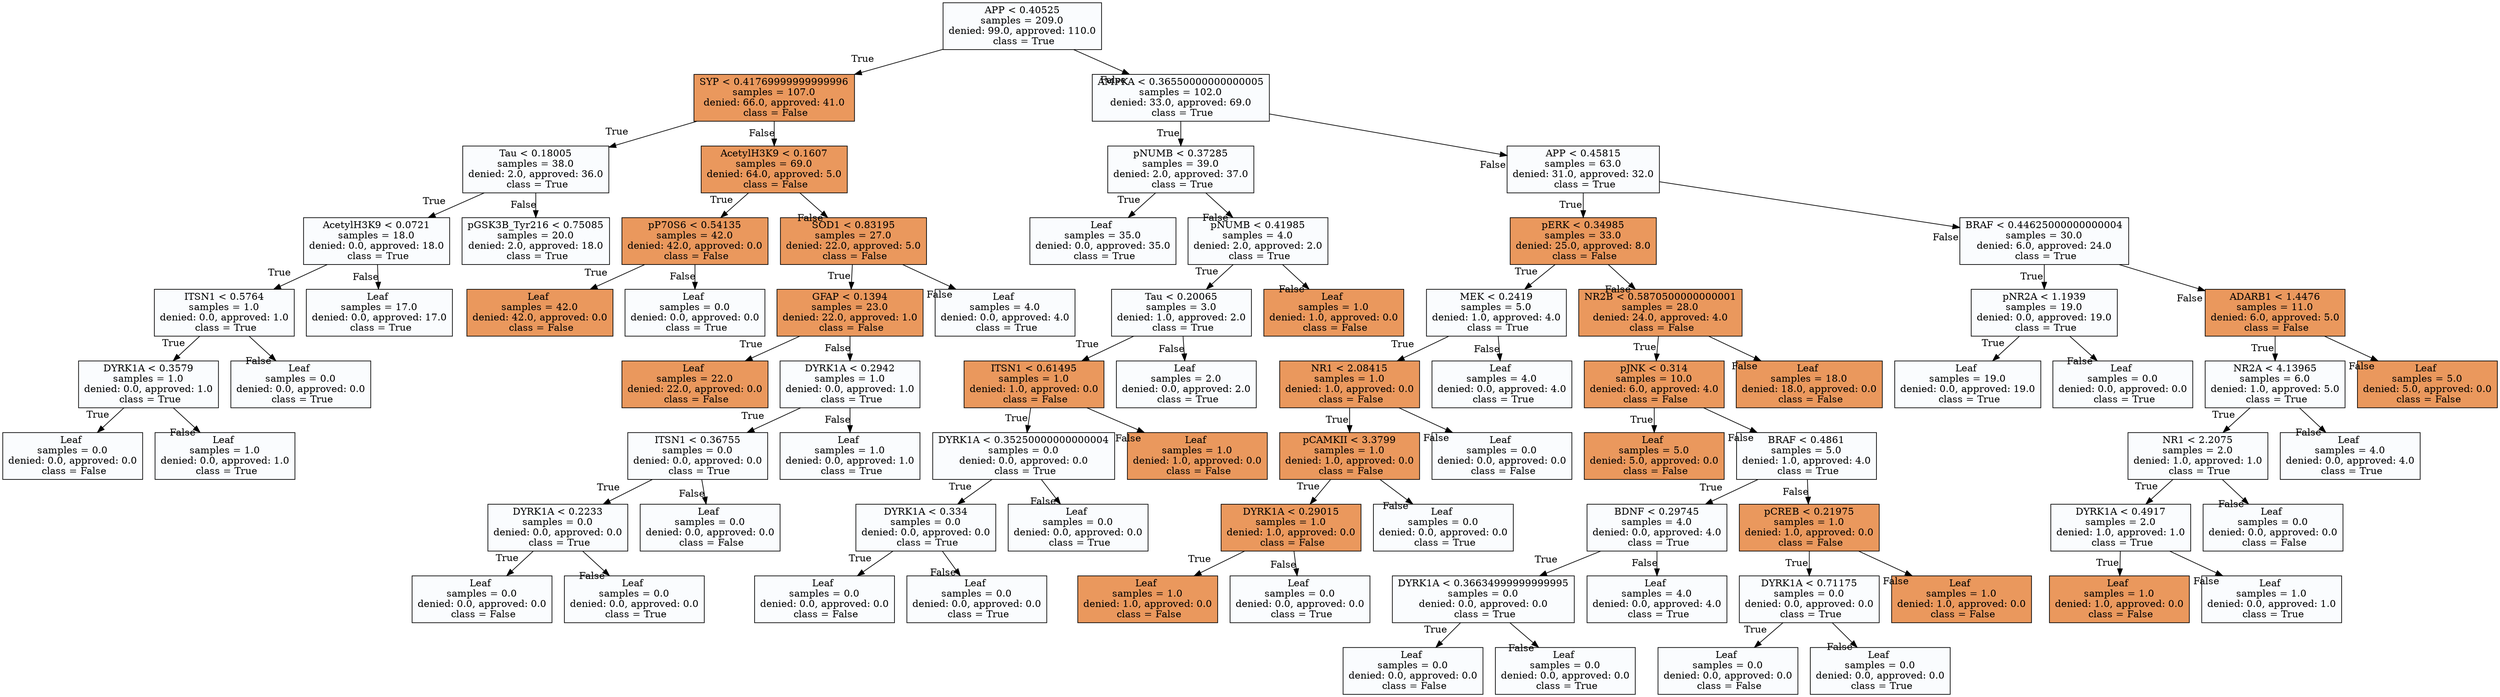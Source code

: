 digraph Tree {
node [shape=box, style="filled", color="black"] ;
1 [label=<APP &lt; 0.40525<br/>samples = 209.0<br/>denied: 99.0, approved: 110.0<br/> class = True>, fillcolor="#399de506"] ;
2 [label=<SYP &lt; 0.41769999999999996<br/>samples = 107.0<br/>denied: 66.0, approved: 41.0<br/> class = False>, fillcolor="#e58139d0"] ;
1 -> 2 [labeldistance=2.5, labelangle=45, headlabel="True"] ;
4 [label=<Tau &lt; 0.18005<br/>samples = 38.0<br/>denied: 2.0, approved: 36.0<br/> class = True>, fillcolor="#399de506"] ;
2 -> 4 [labeldistance=2.5, labelangle=45, headlabel="True"] ;
8 [label=<AcetylH3K9 &lt; 0.0721<br/>samples = 18.0<br/>denied: 0.0, approved: 18.0<br/> class = True>, fillcolor="#399de506"] ;
4 -> 8 [labeldistance=2.5, labelangle=45, headlabel="True"] ;
16 [label=<ITSN1 &lt; 0.5764<br/>samples = 1.0<br/>denied: 0.0, approved: 1.0<br/> class = True>, fillcolor="#399de506"] ;
8 -> 16 [labeldistance=2.5, labelangle=45, headlabel="True"] ;
32 [label=<DYRK1A &lt; 0.3579<br/>samples = 1.0<br/>denied: 0.0, approved: 1.0<br/> class = True>, fillcolor="#399de506"] ;
16 -> 32 [labeldistance=2.5, labelangle=45, headlabel="True"] ;
64 [label=<Leaf <br/>samples = 0.0<br/>denied: 0.0, approved: 0.0<br/> class = False>, fillcolor="#399de506"] ;
32 -> 64 [labeldistance=2.5, labelangle=45, headlabel="True"] ;
65 [label=<Leaf <br/>samples = 1.0<br/>denied: 0.0, approved: 1.0<br/> class = True>, fillcolor="#399de506"] ;
32 -> 65 [labeldistance=2.5, labelangle=45, headlabel="False"] ;
33 [label=<Leaf <br/>samples = 0.0<br/>denied: 0.0, approved: 0.0<br/> class = True>, fillcolor="#399de506"] ;
16 -> 33 [labeldistance=2.5, labelangle=45, headlabel="False"] ;
17 [label=<Leaf <br/>samples = 17.0<br/>denied: 0.0, approved: 17.0<br/> class = True>, fillcolor="#399de506"] ;
8 -> 17 [labeldistance=2.5, labelangle=45, headlabel="False"] ;
9 [label=<pGSK3B_Tyr216 &lt; 0.75085<br/>samples = 20.0<br/>denied: 2.0, approved: 18.0<br/> class = True>, fillcolor="#399de506"] ;
4 -> 9 [labeldistance=2.5, labelangle=45, headlabel="False"] ;
5 [label=<AcetylH3K9 &lt; 0.1607<br/>samples = 69.0<br/>denied: 64.0, approved: 5.0<br/> class = False>, fillcolor="#e58139d0"] ;
2 -> 5 [labeldistance=2.5, labelangle=45, headlabel="False"] ;
10 [label=<pP70S6 &lt; 0.54135<br/>samples = 42.0<br/>denied: 42.0, approved: 0.0<br/> class = False>, fillcolor="#e58139d0"] ;
5 -> 10 [labeldistance=2.5, labelangle=45, headlabel="True"] ;
20 [label=<Leaf <br/>samples = 42.0<br/>denied: 42.0, approved: 0.0<br/> class = False>, fillcolor="#e58139d0"] ;
10 -> 20 [labeldistance=2.5, labelangle=45, headlabel="True"] ;
21 [label=<Leaf <br/>samples = 0.0<br/>denied: 0.0, approved: 0.0<br/> class = True>, fillcolor="#399de506"] ;
10 -> 21 [labeldistance=2.5, labelangle=45, headlabel="False"] ;
11 [label=<SOD1 &lt; 0.83195<br/>samples = 27.0<br/>denied: 22.0, approved: 5.0<br/> class = False>, fillcolor="#e58139d0"] ;
5 -> 11 [labeldistance=2.5, labelangle=45, headlabel="False"] ;
22 [label=<GFAP &lt; 0.1394<br/>samples = 23.0<br/>denied: 22.0, approved: 1.0<br/> class = False>, fillcolor="#e58139d0"] ;
11 -> 22 [labeldistance=2.5, labelangle=45, headlabel="True"] ;
44 [label=<Leaf <br/>samples = 22.0<br/>denied: 22.0, approved: 0.0<br/> class = False>, fillcolor="#e58139d0"] ;
22 -> 44 [labeldistance=2.5, labelangle=45, headlabel="True"] ;
45 [label=<DYRK1A &lt; 0.2942<br/>samples = 1.0<br/>denied: 0.0, approved: 1.0<br/> class = True>, fillcolor="#399de506"] ;
22 -> 45 [labeldistance=2.5, labelangle=45, headlabel="False"] ;
90 [label=<ITSN1 &lt; 0.36755<br/>samples = 0.0<br/>denied: 0.0, approved: 0.0<br/> class = True>, fillcolor="#399de506"] ;
45 -> 90 [labeldistance=2.5, labelangle=45, headlabel="True"] ;
180 [label=<DYRK1A &lt; 0.2233<br/>samples = 0.0<br/>denied: 0.0, approved: 0.0<br/> class = True>, fillcolor="#399de506"] ;
90 -> 180 [labeldistance=2.5, labelangle=45, headlabel="True"] ;
360 [label=<Leaf <br/>samples = 0.0<br/>denied: 0.0, approved: 0.0<br/> class = False>, fillcolor="#399de506"] ;
180 -> 360 [labeldistance=2.5, labelangle=45, headlabel="True"] ;
361 [label=<Leaf <br/>samples = 0.0<br/>denied: 0.0, approved: 0.0<br/> class = True>, fillcolor="#399de506"] ;
180 -> 361 [labeldistance=2.5, labelangle=45, headlabel="False"] ;
181 [label=<Leaf <br/>samples = 0.0<br/>denied: 0.0, approved: 0.0<br/> class = False>, fillcolor="#399de506"] ;
90 -> 181 [labeldistance=2.5, labelangle=45, headlabel="False"] ;
91 [label=<Leaf <br/>samples = 1.0<br/>denied: 0.0, approved: 1.0<br/> class = True>, fillcolor="#399de506"] ;
45 -> 91 [labeldistance=2.5, labelangle=45, headlabel="False"] ;
23 [label=<Leaf <br/>samples = 4.0<br/>denied: 0.0, approved: 4.0<br/> class = True>, fillcolor="#399de506"] ;
11 -> 23 [labeldistance=2.5, labelangle=45, headlabel="False"] ;
3 [label=<AMPKA &lt; 0.36550000000000005<br/>samples = 102.0<br/>denied: 33.0, approved: 69.0<br/> class = True>, fillcolor="#399de506"] ;
1 -> 3 [labeldistance=2.5, labelangle=45, headlabel="False"] ;
6 [label=<pNUMB &lt; 0.37285<br/>samples = 39.0<br/>denied: 2.0, approved: 37.0<br/> class = True>, fillcolor="#399de506"] ;
3 -> 6 [labeldistance=2.5, labelangle=45, headlabel="True"] ;
12 [label=<Leaf <br/>samples = 35.0<br/>denied: 0.0, approved: 35.0<br/> class = True>, fillcolor="#399de506"] ;
6 -> 12 [labeldistance=2.5, labelangle=45, headlabel="True"] ;
13 [label=<pNUMB &lt; 0.41985<br/>samples = 4.0<br/>denied: 2.0, approved: 2.0<br/> class = True>, fillcolor="#399de506"] ;
6 -> 13 [labeldistance=2.5, labelangle=45, headlabel="False"] ;
26 [label=<Tau &lt; 0.20065<br/>samples = 3.0<br/>denied: 1.0, approved: 2.0<br/> class = True>, fillcolor="#399de506"] ;
13 -> 26 [labeldistance=2.5, labelangle=45, headlabel="True"] ;
52 [label=<ITSN1 &lt; 0.61495<br/>samples = 1.0<br/>denied: 1.0, approved: 0.0<br/> class = False>, fillcolor="#e58139d0"] ;
26 -> 52 [labeldistance=2.5, labelangle=45, headlabel="True"] ;
104 [label=<DYRK1A &lt; 0.35250000000000004<br/>samples = 0.0<br/>denied: 0.0, approved: 0.0<br/> class = True>, fillcolor="#399de506"] ;
52 -> 104 [labeldistance=2.5, labelangle=45, headlabel="True"] ;
208 [label=<DYRK1A &lt; 0.334<br/>samples = 0.0<br/>denied: 0.0, approved: 0.0<br/> class = True>, fillcolor="#399de506"] ;
104 -> 208 [labeldistance=2.5, labelangle=45, headlabel="True"] ;
416 [label=<Leaf <br/>samples = 0.0<br/>denied: 0.0, approved: 0.0<br/> class = False>, fillcolor="#399de506"] ;
208 -> 416 [labeldistance=2.5, labelangle=45, headlabel="True"] ;
417 [label=<Leaf <br/>samples = 0.0<br/>denied: 0.0, approved: 0.0<br/> class = True>, fillcolor="#399de506"] ;
208 -> 417 [labeldistance=2.5, labelangle=45, headlabel="False"] ;
209 [label=<Leaf <br/>samples = 0.0<br/>denied: 0.0, approved: 0.0<br/> class = True>, fillcolor="#399de506"] ;
104 -> 209 [labeldistance=2.5, labelangle=45, headlabel="False"] ;
105 [label=<Leaf <br/>samples = 1.0<br/>denied: 1.0, approved: 0.0<br/> class = False>, fillcolor="#e58139d0"] ;
52 -> 105 [labeldistance=2.5, labelangle=45, headlabel="False"] ;
53 [label=<Leaf <br/>samples = 2.0<br/>denied: 0.0, approved: 2.0<br/> class = True>, fillcolor="#399de506"] ;
26 -> 53 [labeldistance=2.5, labelangle=45, headlabel="False"] ;
27 [label=<Leaf <br/>samples = 1.0<br/>denied: 1.0, approved: 0.0<br/> class = False>, fillcolor="#e58139d0"] ;
13 -> 27 [labeldistance=2.5, labelangle=45, headlabel="False"] ;
7 [label=<APP &lt; 0.45815<br/>samples = 63.0<br/>denied: 31.0, approved: 32.0<br/> class = True>, fillcolor="#399de506"] ;
3 -> 7 [labeldistance=2.5, labelangle=45, headlabel="False"] ;
14 [label=<pERK &lt; 0.34985<br/>samples = 33.0<br/>denied: 25.0, approved: 8.0<br/> class = False>, fillcolor="#e58139d0"] ;
7 -> 14 [labeldistance=2.5, labelangle=45, headlabel="True"] ;
28 [label=<MEK &lt; 0.2419<br/>samples = 5.0<br/>denied: 1.0, approved: 4.0<br/> class = True>, fillcolor="#399de506"] ;
14 -> 28 [labeldistance=2.5, labelangle=45, headlabel="True"] ;
56 [label=<NR1 &lt; 2.08415<br/>samples = 1.0<br/>denied: 1.0, approved: 0.0<br/> class = False>, fillcolor="#e58139d0"] ;
28 -> 56 [labeldistance=2.5, labelangle=45, headlabel="True"] ;
112 [label=<pCAMKII &lt; 3.3799<br/>samples = 1.0<br/>denied: 1.0, approved: 0.0<br/> class = False>, fillcolor="#e58139d0"] ;
56 -> 112 [labeldistance=2.5, labelangle=45, headlabel="True"] ;
224 [label=<DYRK1A &lt; 0.29015<br/>samples = 1.0<br/>denied: 1.0, approved: 0.0<br/> class = False>, fillcolor="#e58139d0"] ;
112 -> 224 [labeldistance=2.5, labelangle=45, headlabel="True"] ;
448 [label=<Leaf <br/>samples = 1.0<br/>denied: 1.0, approved: 0.0<br/> class = False>, fillcolor="#e58139d0"] ;
224 -> 448 [labeldistance=2.5, labelangle=45, headlabel="True"] ;
449 [label=<Leaf <br/>samples = 0.0<br/>denied: 0.0, approved: 0.0<br/> class = True>, fillcolor="#399de506"] ;
224 -> 449 [labeldistance=2.5, labelangle=45, headlabel="False"] ;
225 [label=<Leaf <br/>samples = 0.0<br/>denied: 0.0, approved: 0.0<br/> class = True>, fillcolor="#399de506"] ;
112 -> 225 [labeldistance=2.5, labelangle=45, headlabel="False"] ;
113 [label=<Leaf <br/>samples = 0.0<br/>denied: 0.0, approved: 0.0<br/> class = False>, fillcolor="#399de506"] ;
56 -> 113 [labeldistance=2.5, labelangle=45, headlabel="False"] ;
57 [label=<Leaf <br/>samples = 4.0<br/>denied: 0.0, approved: 4.0<br/> class = True>, fillcolor="#399de506"] ;
28 -> 57 [labeldistance=2.5, labelangle=45, headlabel="False"] ;
29 [label=<NR2B &lt; 0.5870500000000001<br/>samples = 28.0<br/>denied: 24.0, approved: 4.0<br/> class = False>, fillcolor="#e58139d0"] ;
14 -> 29 [labeldistance=2.5, labelangle=45, headlabel="False"] ;
58 [label=<pJNK &lt; 0.314<br/>samples = 10.0<br/>denied: 6.0, approved: 4.0<br/> class = False>, fillcolor="#e58139d0"] ;
29 -> 58 [labeldistance=2.5, labelangle=45, headlabel="True"] ;
116 [label=<Leaf <br/>samples = 5.0<br/>denied: 5.0, approved: 0.0<br/> class = False>, fillcolor="#e58139d0"] ;
58 -> 116 [labeldistance=2.5, labelangle=45, headlabel="True"] ;
117 [label=<BRAF &lt; 0.4861<br/>samples = 5.0<br/>denied: 1.0, approved: 4.0<br/> class = True>, fillcolor="#399de506"] ;
58 -> 117 [labeldistance=2.5, labelangle=45, headlabel="False"] ;
234 [label=<BDNF &lt; 0.29745<br/>samples = 4.0<br/>denied: 0.0, approved: 4.0<br/> class = True>, fillcolor="#399de506"] ;
117 -> 234 [labeldistance=2.5, labelangle=45, headlabel="True"] ;
468 [label=<DYRK1A &lt; 0.36634999999999995<br/>samples = 0.0<br/>denied: 0.0, approved: 0.0<br/> class = True>, fillcolor="#399de506"] ;
234 -> 468 [labeldistance=2.5, labelangle=45, headlabel="True"] ;
936 [label=<Leaf <br/>samples = 0.0<br/>denied: 0.0, approved: 0.0<br/> class = False>, fillcolor="#399de506"] ;
468 -> 936 [labeldistance=2.5, labelangle=45, headlabel="True"] ;
937 [label=<Leaf <br/>samples = 0.0<br/>denied: 0.0, approved: 0.0<br/> class = True>, fillcolor="#399de506"] ;
468 -> 937 [labeldistance=2.5, labelangle=45, headlabel="False"] ;
469 [label=<Leaf <br/>samples = 4.0<br/>denied: 0.0, approved: 4.0<br/> class = True>, fillcolor="#399de506"] ;
234 -> 469 [labeldistance=2.5, labelangle=45, headlabel="False"] ;
235 [label=<pCREB &lt; 0.21975<br/>samples = 1.0<br/>denied: 1.0, approved: 0.0<br/> class = False>, fillcolor="#e58139d0"] ;
117 -> 235 [labeldistance=2.5, labelangle=45, headlabel="False"] ;
470 [label=<DYRK1A &lt; 0.71175<br/>samples = 0.0<br/>denied: 0.0, approved: 0.0<br/> class = True>, fillcolor="#399de506"] ;
235 -> 470 [labeldistance=2.5, labelangle=45, headlabel="True"] ;
940 [label=<Leaf <br/>samples = 0.0<br/>denied: 0.0, approved: 0.0<br/> class = False>, fillcolor="#399de506"] ;
470 -> 940 [labeldistance=2.5, labelangle=45, headlabel="True"] ;
941 [label=<Leaf <br/>samples = 0.0<br/>denied: 0.0, approved: 0.0<br/> class = True>, fillcolor="#399de506"] ;
470 -> 941 [labeldistance=2.5, labelangle=45, headlabel="False"] ;
471 [label=<Leaf <br/>samples = 1.0<br/>denied: 1.0, approved: 0.0<br/> class = False>, fillcolor="#e58139d0"] ;
235 -> 471 [labeldistance=2.5, labelangle=45, headlabel="False"] ;
59 [label=<Leaf <br/>samples = 18.0<br/>denied: 18.0, approved: 0.0<br/> class = False>, fillcolor="#e58139d0"] ;
29 -> 59 [labeldistance=2.5, labelangle=45, headlabel="False"] ;
15 [label=<BRAF &lt; 0.44625000000000004<br/>samples = 30.0<br/>denied: 6.0, approved: 24.0<br/> class = True>, fillcolor="#399de506"] ;
7 -> 15 [labeldistance=2.5, labelangle=45, headlabel="False"] ;
30 [label=<pNR2A &lt; 1.1939<br/>samples = 19.0<br/>denied: 0.0, approved: 19.0<br/> class = True>, fillcolor="#399de506"] ;
15 -> 30 [labeldistance=2.5, labelangle=45, headlabel="True"] ;
60 [label=<Leaf <br/>samples = 19.0<br/>denied: 0.0, approved: 19.0<br/> class = True>, fillcolor="#399de506"] ;
30 -> 60 [labeldistance=2.5, labelangle=45, headlabel="True"] ;
61 [label=<Leaf <br/>samples = 0.0<br/>denied: 0.0, approved: 0.0<br/> class = True>, fillcolor="#399de506"] ;
30 -> 61 [labeldistance=2.5, labelangle=45, headlabel="False"] ;
31 [label=<ADARB1 &lt; 1.4476<br/>samples = 11.0<br/>denied: 6.0, approved: 5.0<br/> class = False>, fillcolor="#e58139d0"] ;
15 -> 31 [labeldistance=2.5, labelangle=45, headlabel="False"] ;
62 [label=<NR2A &lt; 4.13965<br/>samples = 6.0<br/>denied: 1.0, approved: 5.0<br/> class = True>, fillcolor="#399de506"] ;
31 -> 62 [labeldistance=2.5, labelangle=45, headlabel="True"] ;
124 [label=<NR1 &lt; 2.2075<br/>samples = 2.0<br/>denied: 1.0, approved: 1.0<br/> class = True>, fillcolor="#399de506"] ;
62 -> 124 [labeldistance=2.5, labelangle=45, headlabel="True"] ;
248 [label=<DYRK1A &lt; 0.4917<br/>samples = 2.0<br/>denied: 1.0, approved: 1.0<br/> class = True>, fillcolor="#399de506"] ;
124 -> 248 [labeldistance=2.5, labelangle=45, headlabel="True"] ;
496 [label=<Leaf <br/>samples = 1.0<br/>denied: 1.0, approved: 0.0<br/> class = False>, fillcolor="#e58139d0"] ;
248 -> 496 [labeldistance=2.5, labelangle=45, headlabel="True"] ;
497 [label=<Leaf <br/>samples = 1.0<br/>denied: 0.0, approved: 1.0<br/> class = True>, fillcolor="#399de506"] ;
248 -> 497 [labeldistance=2.5, labelangle=45, headlabel="False"] ;
249 [label=<Leaf <br/>samples = 0.0<br/>denied: 0.0, approved: 0.0<br/> class = False>, fillcolor="#399de506"] ;
124 -> 249 [labeldistance=2.5, labelangle=45, headlabel="False"] ;
125 [label=<Leaf <br/>samples = 4.0<br/>denied: 0.0, approved: 4.0<br/> class = True>, fillcolor="#399de506"] ;
62 -> 125 [labeldistance=2.5, labelangle=45, headlabel="False"] ;
63 [label=<Leaf <br/>samples = 5.0<br/>denied: 5.0, approved: 0.0<br/> class = False>, fillcolor="#e58139d0"] ;
31 -> 63 [labeldistance=2.5, labelangle=45, headlabel="False"] ;
}